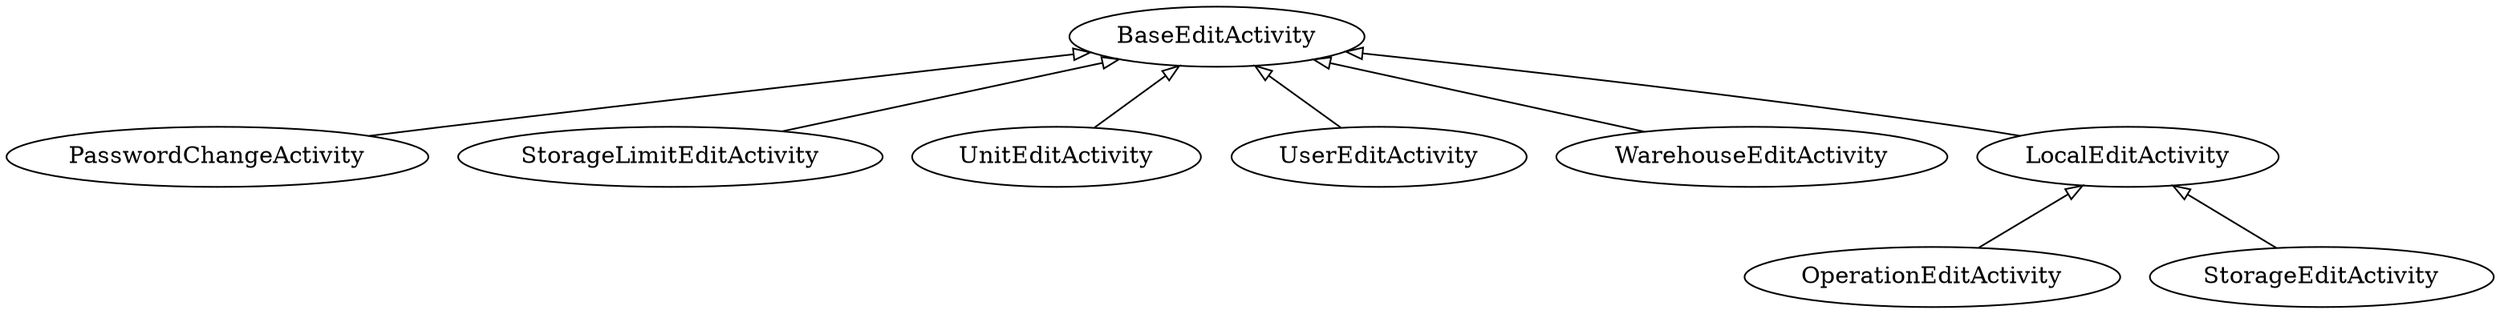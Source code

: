 digraph G {
	rankdir=BT;
	edge[arrowhead=onormal]
	LocalEditActivity->BaseEditActivity
	OperationEditActivity->LocalEditActivity
	PasswordChangeActivity->BaseEditActivity
	StorageEditActivity->LocalEditActivity
	StorageLimitEditActivity->BaseEditActivity
	UnitEditActivity->BaseEditActivity
	UserEditActivity->BaseEditActivity
	WarehouseEditActivity->BaseEditActivity
}
